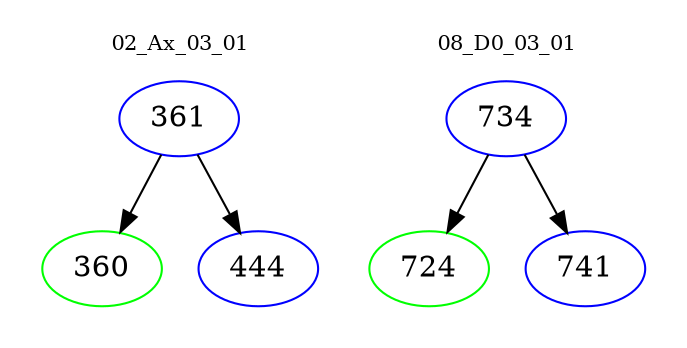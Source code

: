 digraph{
subgraph cluster_0 {
color = white
label = "02_Ax_03_01";
fontsize=10;
T0_361 [label="361", color="blue"]
T0_361 -> T0_360 [color="black"]
T0_360 [label="360", color="green"]
T0_361 -> T0_444 [color="black"]
T0_444 [label="444", color="blue"]
}
subgraph cluster_1 {
color = white
label = "08_D0_03_01";
fontsize=10;
T1_734 [label="734", color="blue"]
T1_734 -> T1_724 [color="black"]
T1_724 [label="724", color="green"]
T1_734 -> T1_741 [color="black"]
T1_741 [label="741", color="blue"]
}
}
